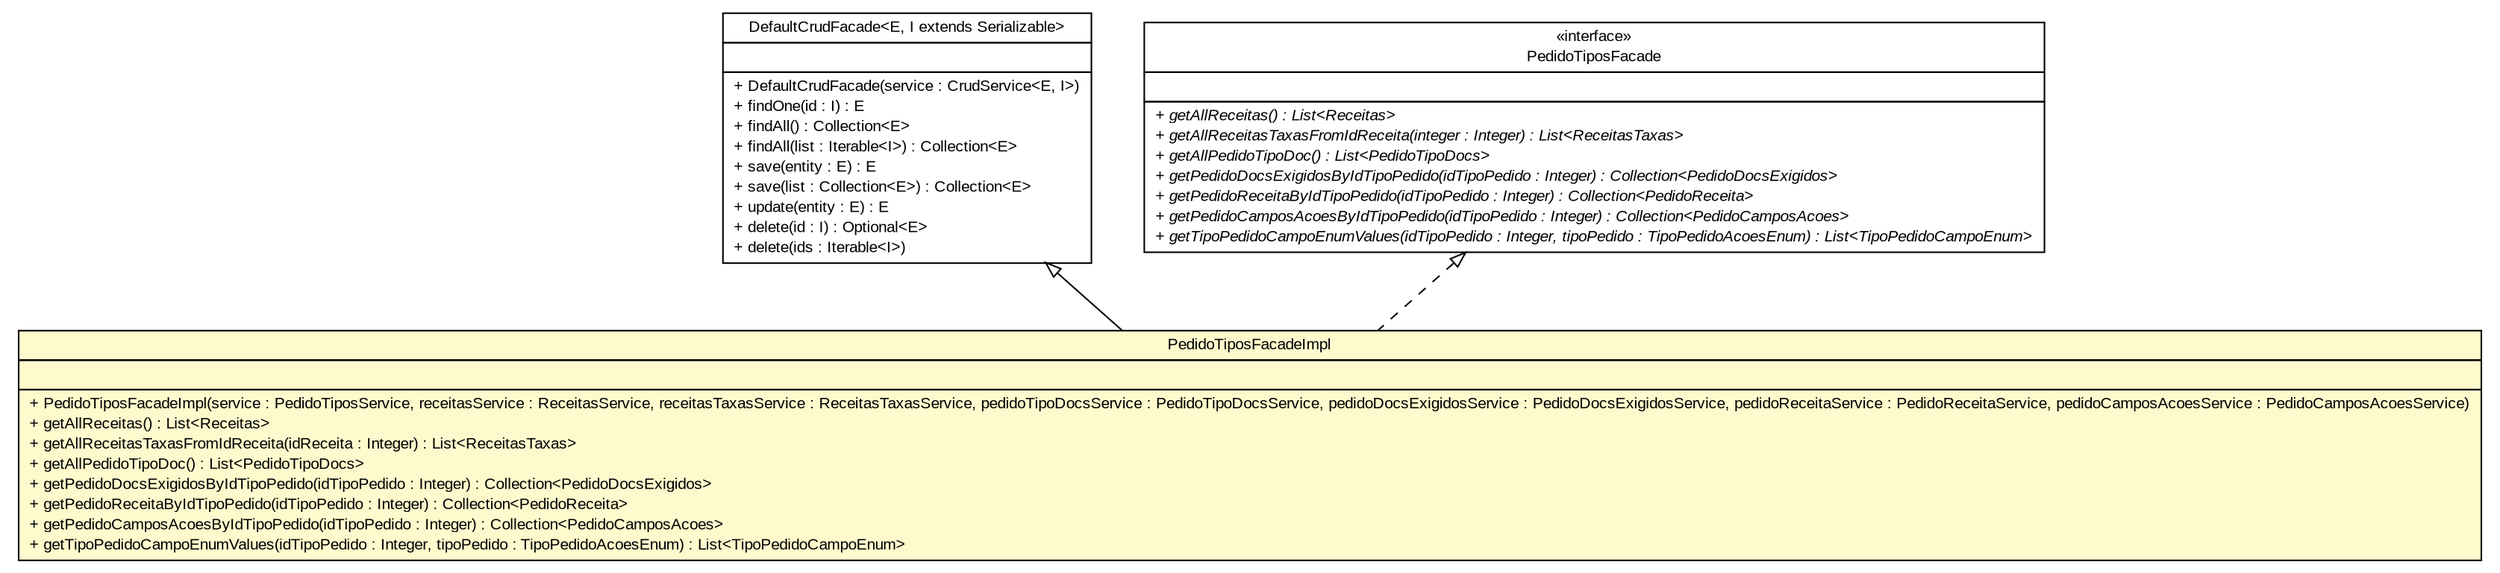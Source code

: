 #!/usr/local/bin/dot
#
# Class diagram 
# Generated by UMLGraph version R5_6 (http://www.umlgraph.org/)
#

digraph G {
	edge [fontname="arial",fontsize=10,labelfontname="arial",labelfontsize=10];
	node [fontname="arial",fontsize=10,shape=plaintext];
	nodesep=0.25;
	ranksep=0.5;
	// br.gov.to.sefaz.business.facade.impl.DefaultCrudFacade<E, I extends java.io.Serializable>
	c62983 [label=<<table title="br.gov.to.sefaz.business.facade.impl.DefaultCrudFacade" border="0" cellborder="1" cellspacing="0" cellpadding="2" port="p" href="../../../../../business/facade/impl/DefaultCrudFacade.html">
		<tr><td><table border="0" cellspacing="0" cellpadding="1">
<tr><td align="center" balign="center"> DefaultCrudFacade&lt;E, I extends Serializable&gt; </td></tr>
		</table></td></tr>
		<tr><td><table border="0" cellspacing="0" cellpadding="1">
<tr><td align="left" balign="left">  </td></tr>
		</table></td></tr>
		<tr><td><table border="0" cellspacing="0" cellpadding="1">
<tr><td align="left" balign="left"> + DefaultCrudFacade(service : CrudService&lt;E, I&gt;) </td></tr>
<tr><td align="left" balign="left"> + findOne(id : I) : E </td></tr>
<tr><td align="left" balign="left"> + findAll() : Collection&lt;E&gt; </td></tr>
<tr><td align="left" balign="left"> + findAll(list : Iterable&lt;I&gt;) : Collection&lt;E&gt; </td></tr>
<tr><td align="left" balign="left"> + save(entity : E) : E </td></tr>
<tr><td align="left" balign="left"> + save(list : Collection&lt;E&gt;) : Collection&lt;E&gt; </td></tr>
<tr><td align="left" balign="left"> + update(entity : E) : E </td></tr>
<tr><td align="left" balign="left"> + delete(id : I) : Optional&lt;E&gt; </td></tr>
<tr><td align="left" balign="left"> + delete(ids : Iterable&lt;I&gt;) </td></tr>
		</table></td></tr>
		</table>>, URL="../../../../../business/facade/impl/DefaultCrudFacade.html", fontname="arial", fontcolor="black", fontsize=10.0];
	// br.gov.to.sefaz.arr.parametros.business.facade.PedidoTiposFacade
	c63047 [label=<<table title="br.gov.to.sefaz.arr.parametros.business.facade.PedidoTiposFacade" border="0" cellborder="1" cellspacing="0" cellpadding="2" port="p" href="../PedidoTiposFacade.html">
		<tr><td><table border="0" cellspacing="0" cellpadding="1">
<tr><td align="center" balign="center"> &#171;interface&#187; </td></tr>
<tr><td align="center" balign="center"> PedidoTiposFacade </td></tr>
		</table></td></tr>
		<tr><td><table border="0" cellspacing="0" cellpadding="1">
<tr><td align="left" balign="left">  </td></tr>
		</table></td></tr>
		<tr><td><table border="0" cellspacing="0" cellpadding="1">
<tr><td align="left" balign="left"><font face="arial italic" point-size="10.0"> + getAllReceitas() : List&lt;Receitas&gt; </font></td></tr>
<tr><td align="left" balign="left"><font face="arial italic" point-size="10.0"> + getAllReceitasTaxasFromIdReceita(integer : Integer) : List&lt;ReceitasTaxas&gt; </font></td></tr>
<tr><td align="left" balign="left"><font face="arial italic" point-size="10.0"> + getAllPedidoTipoDoc() : List&lt;PedidoTipoDocs&gt; </font></td></tr>
<tr><td align="left" balign="left"><font face="arial italic" point-size="10.0"> + getPedidoDocsExigidosByIdTipoPedido(idTipoPedido : Integer) : Collection&lt;PedidoDocsExigidos&gt; </font></td></tr>
<tr><td align="left" balign="left"><font face="arial italic" point-size="10.0"> + getPedidoReceitaByIdTipoPedido(idTipoPedido : Integer) : Collection&lt;PedidoReceita&gt; </font></td></tr>
<tr><td align="left" balign="left"><font face="arial italic" point-size="10.0"> + getPedidoCamposAcoesByIdTipoPedido(idTipoPedido : Integer) : Collection&lt;PedidoCamposAcoes&gt; </font></td></tr>
<tr><td align="left" balign="left"><font face="arial italic" point-size="10.0"> + getTipoPedidoCampoEnumValues(idTipoPedido : Integer, tipoPedido : TipoPedidoAcoesEnum) : List&lt;TipoPedidoCampoEnum&gt; </font></td></tr>
		</table></td></tr>
		</table>>, URL="../PedidoTiposFacade.html", fontname="arial", fontcolor="black", fontsize=10.0];
	// br.gov.to.sefaz.arr.parametros.business.facade.impl.PedidoTiposFacadeImpl
	c63057 [label=<<table title="br.gov.to.sefaz.arr.parametros.business.facade.impl.PedidoTiposFacadeImpl" border="0" cellborder="1" cellspacing="0" cellpadding="2" port="p" bgcolor="lemonChiffon" href="./PedidoTiposFacadeImpl.html">
		<tr><td><table border="0" cellspacing="0" cellpadding="1">
<tr><td align="center" balign="center"> PedidoTiposFacadeImpl </td></tr>
		</table></td></tr>
		<tr><td><table border="0" cellspacing="0" cellpadding="1">
<tr><td align="left" balign="left">  </td></tr>
		</table></td></tr>
		<tr><td><table border="0" cellspacing="0" cellpadding="1">
<tr><td align="left" balign="left"> + PedidoTiposFacadeImpl(service : PedidoTiposService, receitasService : ReceitasService, receitasTaxasService : ReceitasTaxasService, pedidoTipoDocsService : PedidoTipoDocsService, pedidoDocsExigidosService : PedidoDocsExigidosService, pedidoReceitaService : PedidoReceitaService, pedidoCamposAcoesService : PedidoCamposAcoesService) </td></tr>
<tr><td align="left" balign="left"> + getAllReceitas() : List&lt;Receitas&gt; </td></tr>
<tr><td align="left" balign="left"> + getAllReceitasTaxasFromIdReceita(idReceita : Integer) : List&lt;ReceitasTaxas&gt; </td></tr>
<tr><td align="left" balign="left"> + getAllPedidoTipoDoc() : List&lt;PedidoTipoDocs&gt; </td></tr>
<tr><td align="left" balign="left"> + getPedidoDocsExigidosByIdTipoPedido(idTipoPedido : Integer) : Collection&lt;PedidoDocsExigidos&gt; </td></tr>
<tr><td align="left" balign="left"> + getPedidoReceitaByIdTipoPedido(idTipoPedido : Integer) : Collection&lt;PedidoReceita&gt; </td></tr>
<tr><td align="left" balign="left"> + getPedidoCamposAcoesByIdTipoPedido(idTipoPedido : Integer) : Collection&lt;PedidoCamposAcoes&gt; </td></tr>
<tr><td align="left" balign="left"> + getTipoPedidoCampoEnumValues(idTipoPedido : Integer, tipoPedido : TipoPedidoAcoesEnum) : List&lt;TipoPedidoCampoEnum&gt; </td></tr>
		</table></td></tr>
		</table>>, URL="./PedidoTiposFacadeImpl.html", fontname="arial", fontcolor="black", fontsize=10.0];
	//br.gov.to.sefaz.arr.parametros.business.facade.impl.PedidoTiposFacadeImpl extends br.gov.to.sefaz.business.facade.impl.DefaultCrudFacade<br.gov.to.sefaz.arr.parametros.persistence.entity.PedidoTipos, java.lang.Integer>
	c62983:p -> c63057:p [dir=back,arrowtail=empty];
	//br.gov.to.sefaz.arr.parametros.business.facade.impl.PedidoTiposFacadeImpl implements br.gov.to.sefaz.arr.parametros.business.facade.PedidoTiposFacade
	c63047:p -> c63057:p [dir=back,arrowtail=empty,style=dashed];
}

